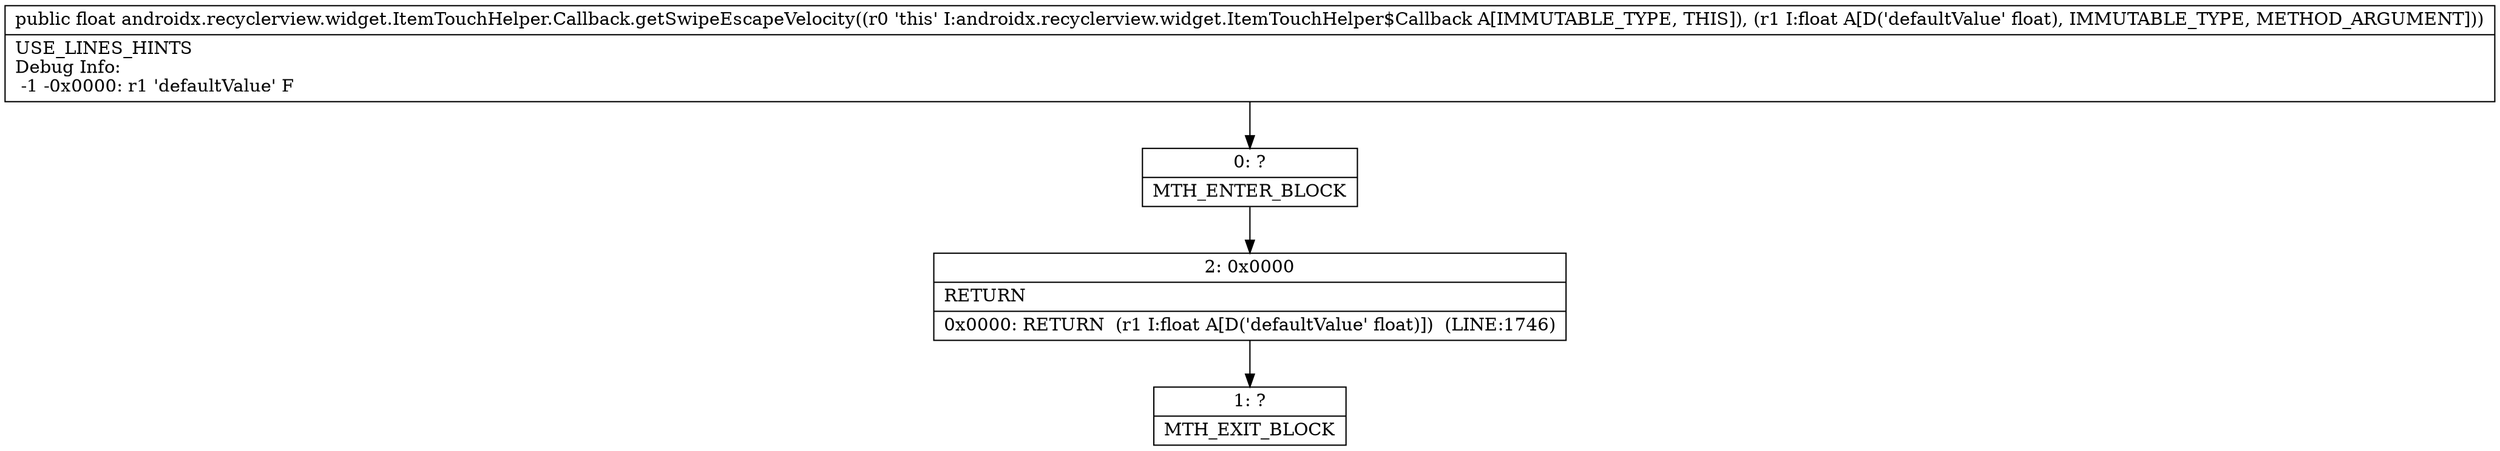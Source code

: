 digraph "CFG forandroidx.recyclerview.widget.ItemTouchHelper.Callback.getSwipeEscapeVelocity(F)F" {
Node_0 [shape=record,label="{0\:\ ?|MTH_ENTER_BLOCK\l}"];
Node_2 [shape=record,label="{2\:\ 0x0000|RETURN\l|0x0000: RETURN  (r1 I:float A[D('defaultValue' float)])  (LINE:1746)\l}"];
Node_1 [shape=record,label="{1\:\ ?|MTH_EXIT_BLOCK\l}"];
MethodNode[shape=record,label="{public float androidx.recyclerview.widget.ItemTouchHelper.Callback.getSwipeEscapeVelocity((r0 'this' I:androidx.recyclerview.widget.ItemTouchHelper$Callback A[IMMUTABLE_TYPE, THIS]), (r1 I:float A[D('defaultValue' float), IMMUTABLE_TYPE, METHOD_ARGUMENT]))  | USE_LINES_HINTS\lDebug Info:\l  \-1 \-0x0000: r1 'defaultValue' F\l}"];
MethodNode -> Node_0;Node_0 -> Node_2;
Node_2 -> Node_1;
}

